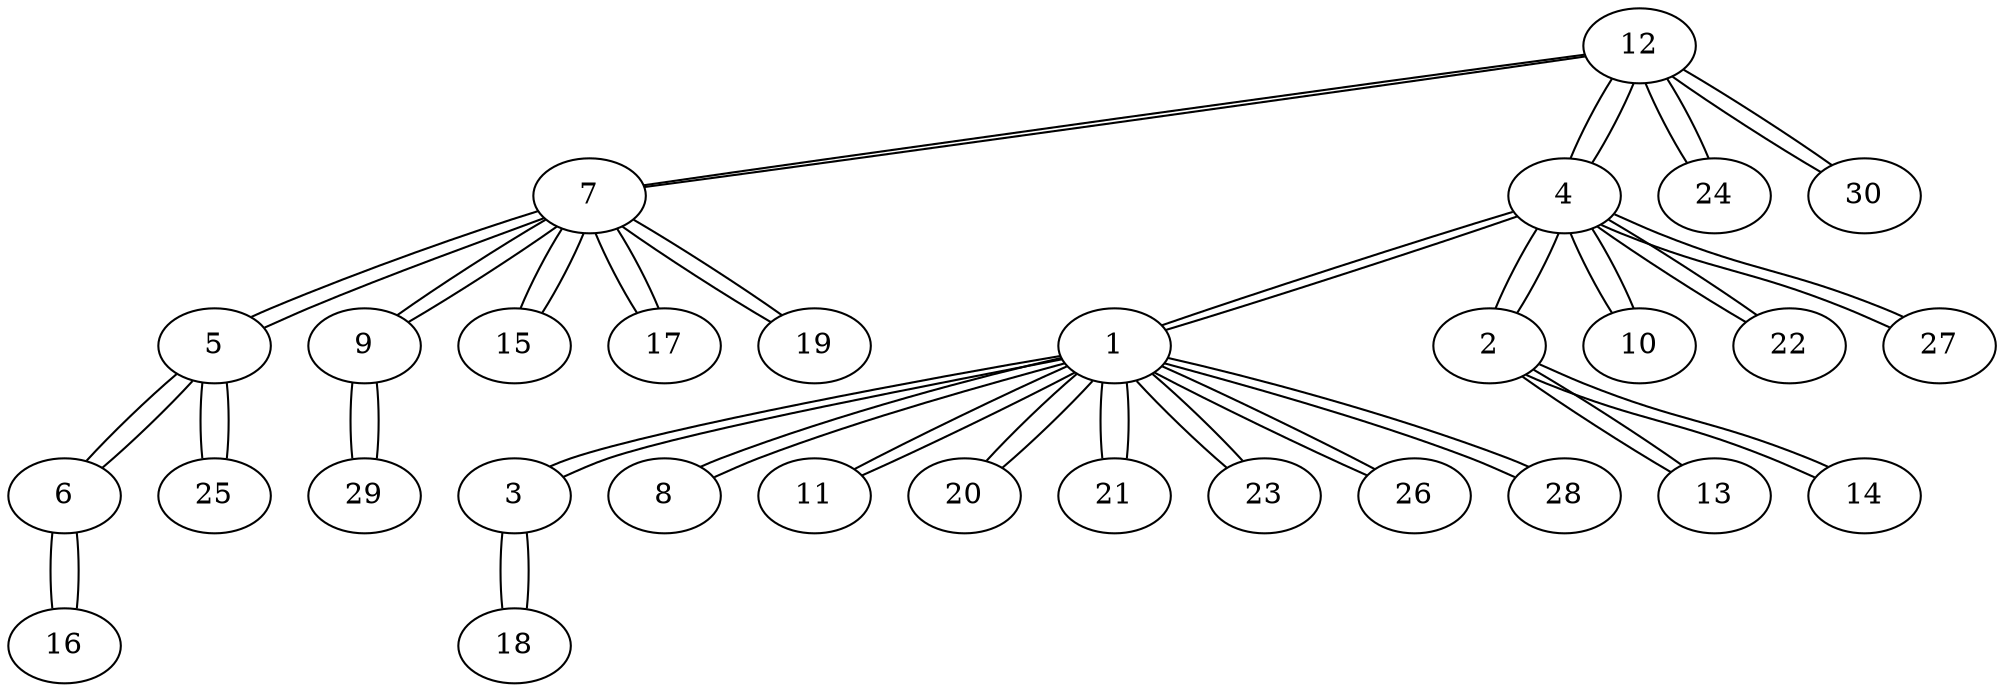 graph sample {
12 -- 7;
7 -- 12;
12 -- 4;
4 -- 12;
12 -- 24;
24 -- 12;
12 -- 30;
30 -- 12;
7 -- 5;
5 -- 7;
7 -- 9;
9 -- 7;
7 -- 15;
15 -- 7;
7 -- 17;
17 -- 7;
7 -- 19;
19 -- 7;
4 -- 1;
1 -- 4;
4 -- 2;
2 -- 4;
4 -- 10;
10 -- 4;
4 -- 22;
22 -- 4;
4 -- 27;
27 -- 4;
5 -- 6;
6 -- 5;
5 -- 25;
25 -- 5;
9 -- 29;
29 -- 9;
1 -- 3;
3 -- 1;
1 -- 8;
8 -- 1;
1 -- 11;
11 -- 1;
1 -- 20;
20 -- 1;
1 -- 21;
21 -- 1;
1 -- 23;
23 -- 1;
1 -- 26;
26 -- 1;
1 -- 28;
28 -- 1;
2 -- 13;
13 -- 2;
2 -- 14;
14 -- 2;
6 -- 16;
16 -- 6;
3 -- 18;
18 -- 3;
}